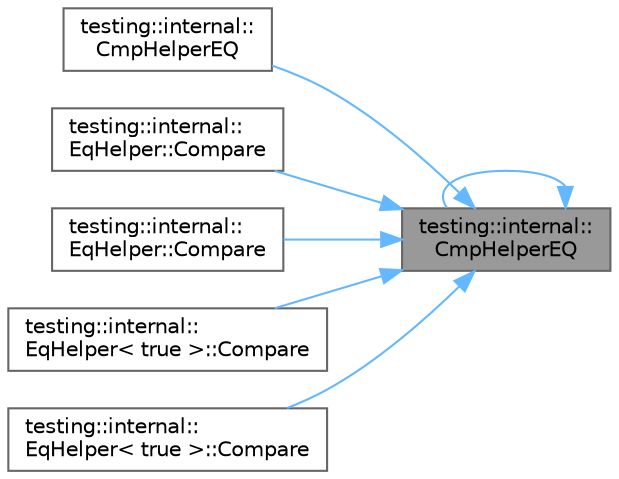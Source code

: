 digraph "testing::internal::CmpHelperEQ"
{
 // LATEX_PDF_SIZE
  bgcolor="transparent";
  edge [fontname=Helvetica,fontsize=10,labelfontname=Helvetica,labelfontsize=10];
  node [fontname=Helvetica,fontsize=10,shape=box,height=0.2,width=0.4];
  rankdir="RL";
  Node1 [id="Node000001",label="testing::internal::\lCmpHelperEQ",height=0.2,width=0.4,color="gray40", fillcolor="grey60", style="filled", fontcolor="black",tooltip=" "];
  Node1 -> Node2 [id="edge1_Node000001_Node000002",dir="back",color="steelblue1",style="solid",tooltip=" "];
  Node2 [id="Node000002",label="testing::internal::\lCmpHelperEQ",height=0.2,width=0.4,color="grey40", fillcolor="white", style="filled",URL="$namespacetesting_1_1internal.html#a1edf90480571c0659a39d13e3777d9ce",tooltip=" "];
  Node1 -> Node1 [id="edge2_Node000001_Node000001",dir="back",color="steelblue1",style="solid",tooltip=" "];
  Node1 -> Node3 [id="edge3_Node000001_Node000003",dir="back",color="steelblue1",style="solid",tooltip=" "];
  Node3 [id="Node000003",label="testing::internal::\lEqHelper::Compare",height=0.2,width=0.4,color="grey40", fillcolor="white", style="filled",URL="$classtesting_1_1internal_1_1_eq_helper.html#aaa42c0059bb3dcc43d556243febb5f1c",tooltip=" "];
  Node1 -> Node4 [id="edge4_Node000001_Node000004",dir="back",color="steelblue1",style="solid",tooltip=" "];
  Node4 [id="Node000004",label="testing::internal::\lEqHelper::Compare",height=0.2,width=0.4,color="grey40", fillcolor="white", style="filled",URL="$classtesting_1_1internal_1_1_eq_helper.html#ae3572c7374534a916b9117efaa89f33f",tooltip=" "];
  Node1 -> Node5 [id="edge5_Node000001_Node000005",dir="back",color="steelblue1",style="solid",tooltip=" "];
  Node5 [id="Node000005",label="testing::internal::\lEqHelper\< true \>::Compare",height=0.2,width=0.4,color="grey40", fillcolor="white", style="filled",URL="$classtesting_1_1internal_1_1_eq_helper_3_01true_01_4.html#a12c7194b2a210b61f06c912eef484ca6",tooltip=" "];
  Node1 -> Node6 [id="edge6_Node000001_Node000006",dir="back",color="steelblue1",style="solid",tooltip=" "];
  Node6 [id="Node000006",label="testing::internal::\lEqHelper\< true \>::Compare",height=0.2,width=0.4,color="grey40", fillcolor="white", style="filled",URL="$classtesting_1_1internal_1_1_eq_helper_3_01true_01_4.html#a6f292601a68c8f0d49e6d48bd309b900",tooltip=" "];
}
